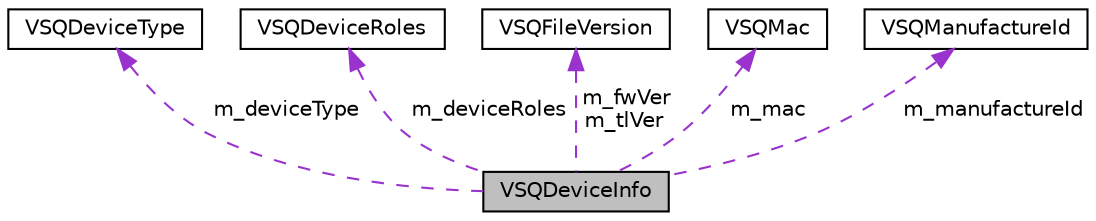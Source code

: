 digraph "VSQDeviceInfo"
{
 // LATEX_PDF_SIZE
  edge [fontname="Helvetica",fontsize="10",labelfontname="Helvetica",labelfontsize="10"];
  node [fontname="Helvetica",fontsize="10",shape=record];
  Node1 [label="VSQDeviceInfo",height=0.2,width=0.4,color="black", fillcolor="grey75", style="filled", fontcolor="black",tooltip="Device information."];
  Node2 -> Node1 [dir="back",color="darkorchid3",fontsize="10",style="dashed",label=" m_deviceType" ,fontname="Helvetica"];
  Node2 [label="VSQDeviceType",height=0.2,width=0.4,color="black", fillcolor="white", style="filled",URL="$class_v_s_q_device_type.html",tooltip="Device type."];
  Node3 -> Node1 [dir="back",color="darkorchid3",fontsize="10",style="dashed",label=" m_deviceRoles" ,fontname="Helvetica"];
  Node3 [label="VSQDeviceRoles",height=0.2,width=0.4,color="black", fillcolor="white", style="filled",URL="$class_v_s_q_device_roles.html",tooltip="Device roles."];
  Node4 -> Node1 [dir="back",color="darkorchid3",fontsize="10",style="dashed",label=" m_fwVer\nm_tlVer" ,fontname="Helvetica"];
  Node4 [label="VSQFileVersion",height=0.2,width=0.4,color="black", fillcolor="white", style="filled",URL="$class_v_s_q_file_version.html",tooltip="Virgil IoT Kit file version."];
  Node5 -> Node1 [dir="back",color="darkorchid3",fontsize="10",style="dashed",label=" m_mac" ,fontname="Helvetica"];
  Node5 [label="VSQMac",height=0.2,width=0.4,color="black", fillcolor="white", style="filled",URL="$class_v_s_q_mac.html",tooltip="Virgil IoT Kit device MAC address."];
  Node6 -> Node1 [dir="back",color="darkorchid3",fontsize="10",style="dashed",label=" m_manufactureId" ,fontname="Helvetica"];
  Node6 [label="VSQManufactureId",height=0.2,width=0.4,color="black", fillcolor="white", style="filled",URL="$class_v_s_q_manufacture_id.html",tooltip="Manufacture identifier."];
}
